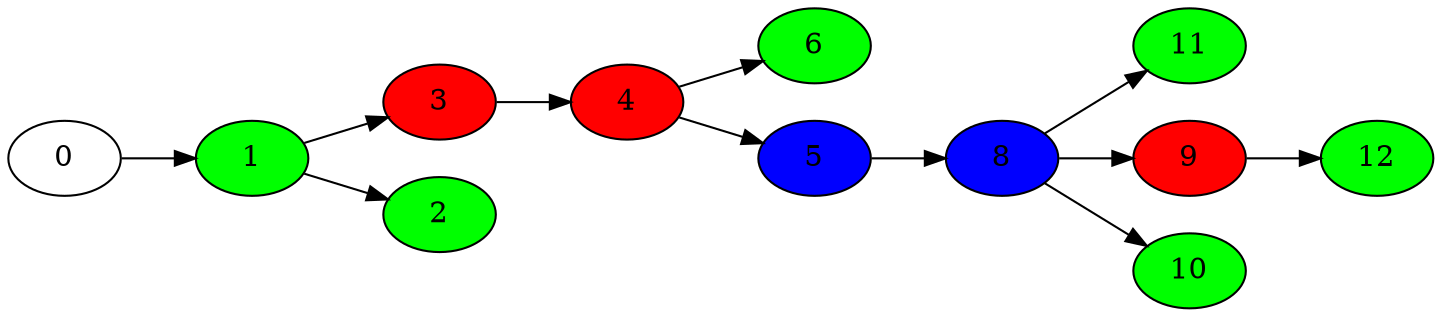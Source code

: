 digraph G { 
rankdir="LR";

	0 [color=black, style=filled, fillcolor=white];
	1 [color=black, style=filled, fillcolor=green];
	0 -> 1
	3 [color=black, style=filled, fillcolor=red];
	1 -> 3
	2 [color=black, style=filled, fillcolor=green];
	1 -> 2
	4 [color=black, style=filled, fillcolor=red];
	3 -> 4
	6 [color=black, style=filled, fillcolor=green];
	4 -> 6
	5 [color=black, style=filled, fillcolor=blue];
	4 -> 5
	8 [color=black, style=filled, fillcolor=blue];
	5 -> 8
	11 [color=black, style=filled, fillcolor=green];
	8 -> 11
	9 [color=black, style=filled, fillcolor=red];
	8 -> 9
	10 [color=black, style=filled, fillcolor=green];
	8 -> 10
	12 [color=black, style=filled, fillcolor=green];
	9 -> 12

}